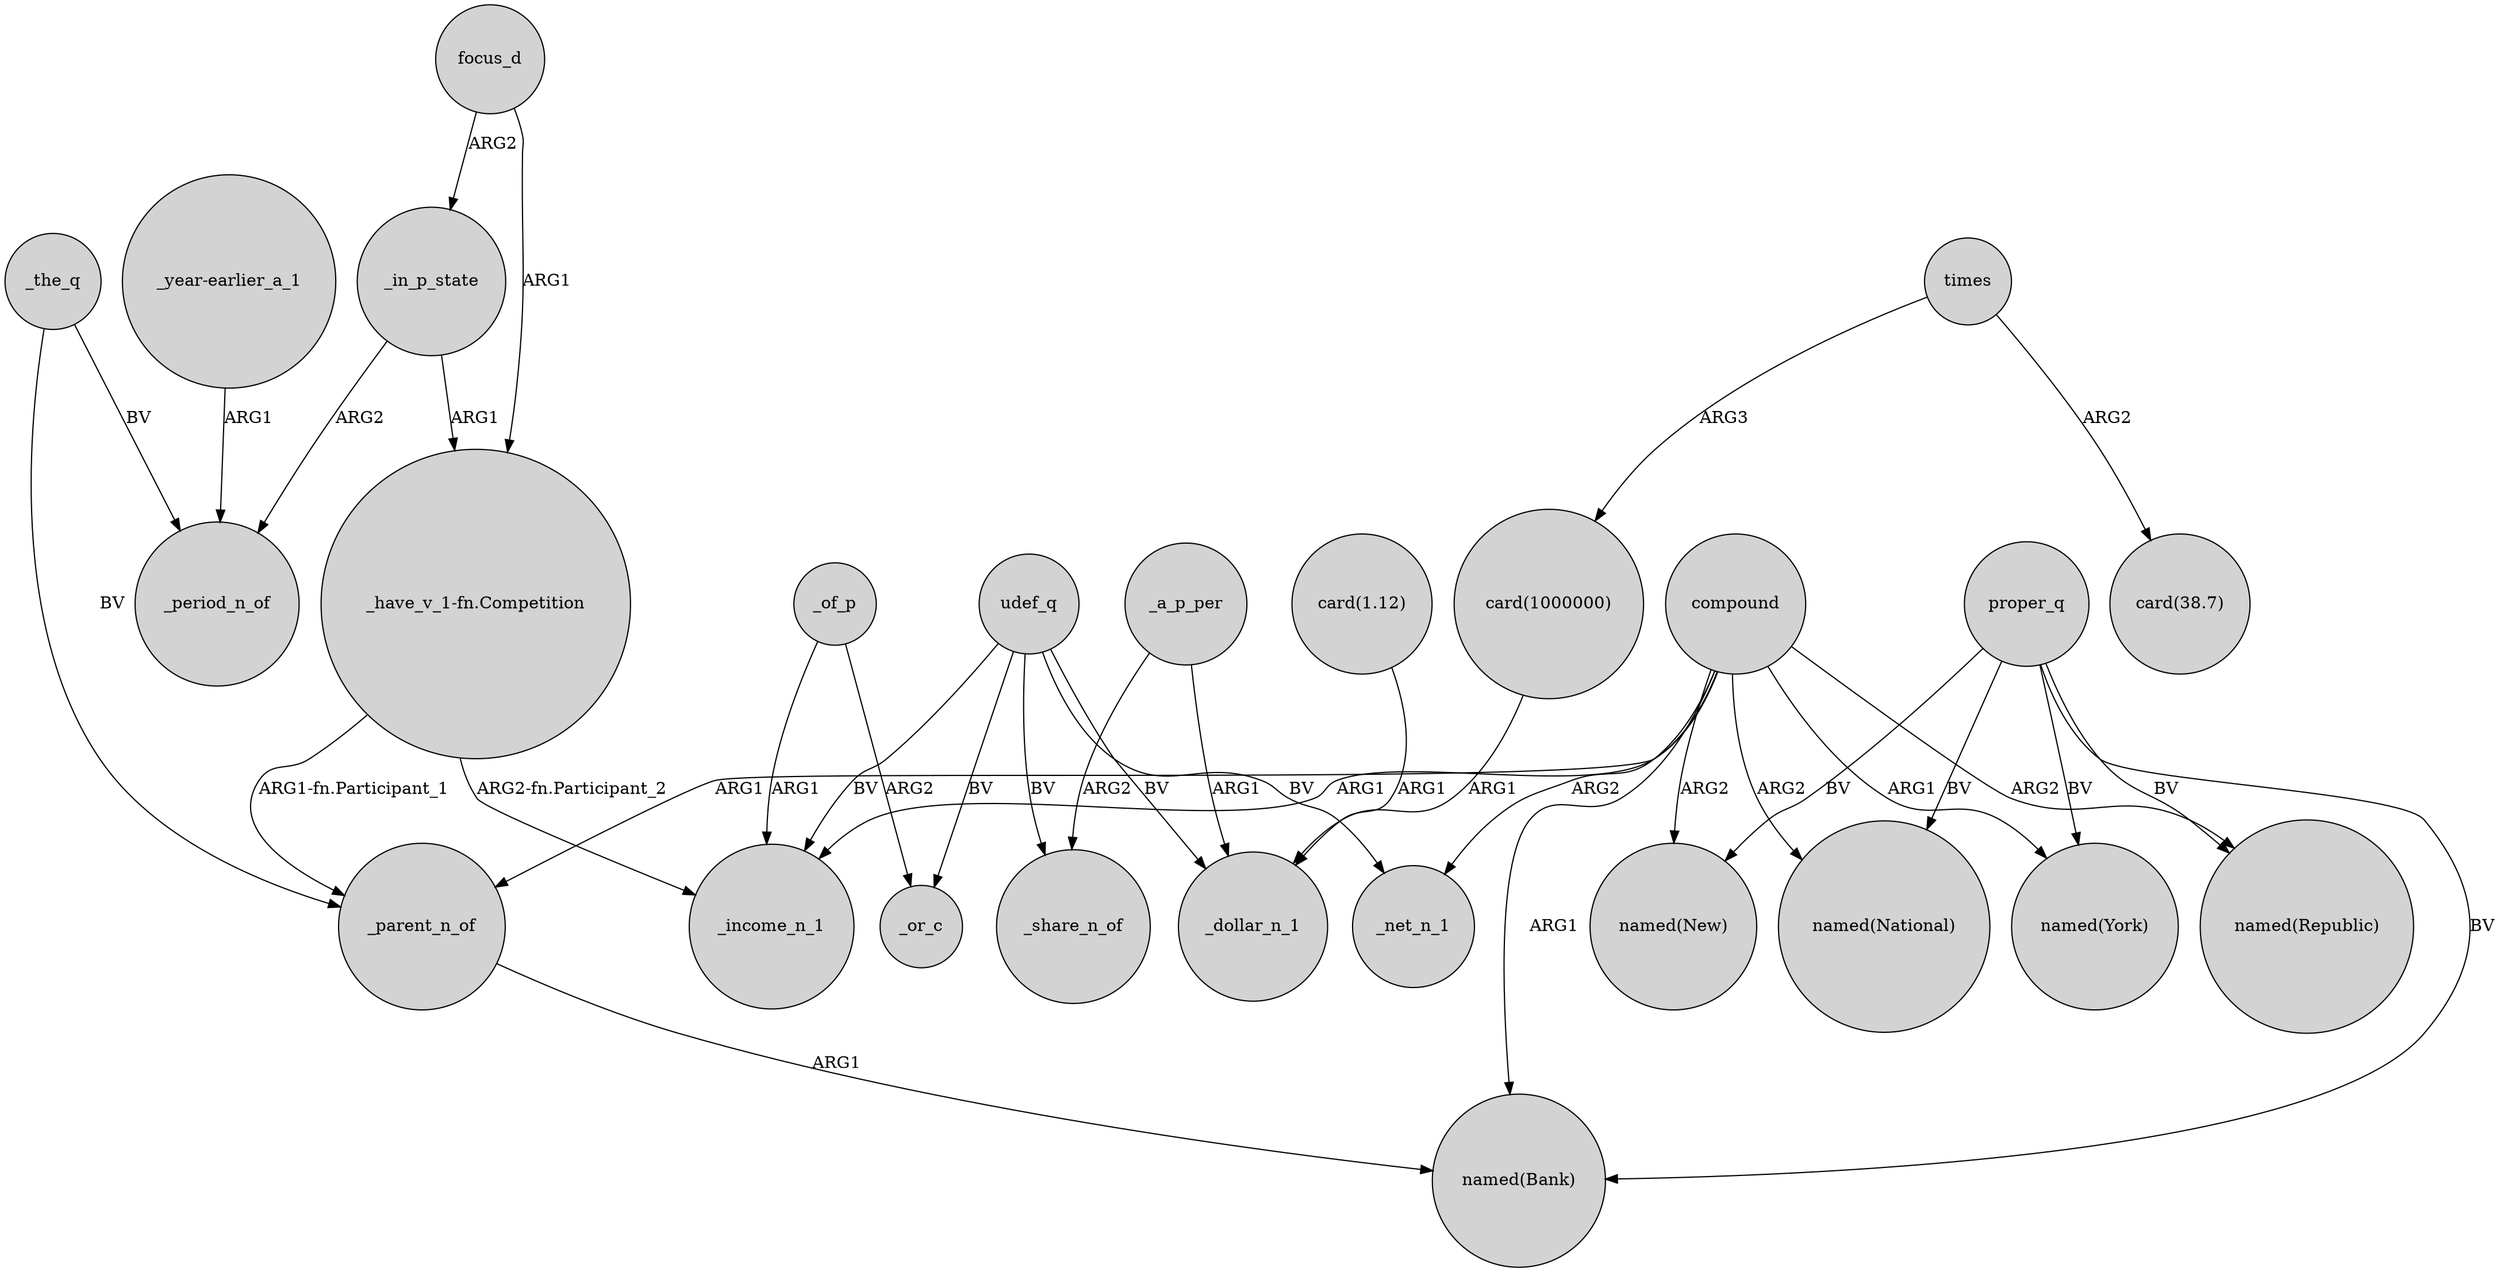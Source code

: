 digraph {
	node [shape=circle style=filled]
	focus_d -> _in_p_state [label=ARG2]
	compound -> _net_n_1 [label=ARG2]
	_the_q -> _parent_n_of [label=BV]
	compound -> "named(New)" [label=ARG2]
	udef_q -> _income_n_1 [label=BV]
	proper_q -> "named(New)" [label=BV]
	"_year-earlier_a_1" -> _period_n_of [label=ARG1]
	times -> "card(1000000)" [label=ARG3]
	"_have_v_1-fn.Competition" -> _income_n_1 [label="ARG2-fn.Participant_2"]
	_of_p -> _income_n_1 [label=ARG1]
	focus_d -> "_have_v_1-fn.Competition" [label=ARG1]
	compound -> "named(National)" [label=ARG2]
	times -> "card(38.7)" [label=ARG2]
	compound -> "named(Bank)" [label=ARG1]
	proper_q -> "named(York)" [label=BV]
	udef_q -> _or_c [label=BV]
	"card(1.12)" -> _dollar_n_1 [label=ARG1]
	compound -> _income_n_1 [label=ARG1]
	_a_p_per -> _share_n_of [label=ARG2]
	compound -> _parent_n_of [label=ARG1]
	udef_q -> _share_n_of [label=BV]
	udef_q -> _net_n_1 [label=BV]
	udef_q -> _dollar_n_1 [label=BV]
	"card(1000000)" -> _dollar_n_1 [label=ARG1]
	"_have_v_1-fn.Competition" -> _parent_n_of [label="ARG1-fn.Participant_1"]
	_a_p_per -> _dollar_n_1 [label=ARG1]
	compound -> "named(Republic)" [label=ARG2]
	_in_p_state -> _period_n_of [label=ARG2]
	_of_p -> _or_c [label=ARG2]
	_in_p_state -> "_have_v_1-fn.Competition" [label=ARG1]
	proper_q -> "named(Republic)" [label=BV]
	proper_q -> "named(National)" [label=BV]
	_the_q -> _period_n_of [label=BV]
	compound -> "named(York)" [label=ARG1]
	_parent_n_of -> "named(Bank)" [label=ARG1]
	proper_q -> "named(Bank)" [label=BV]
}
